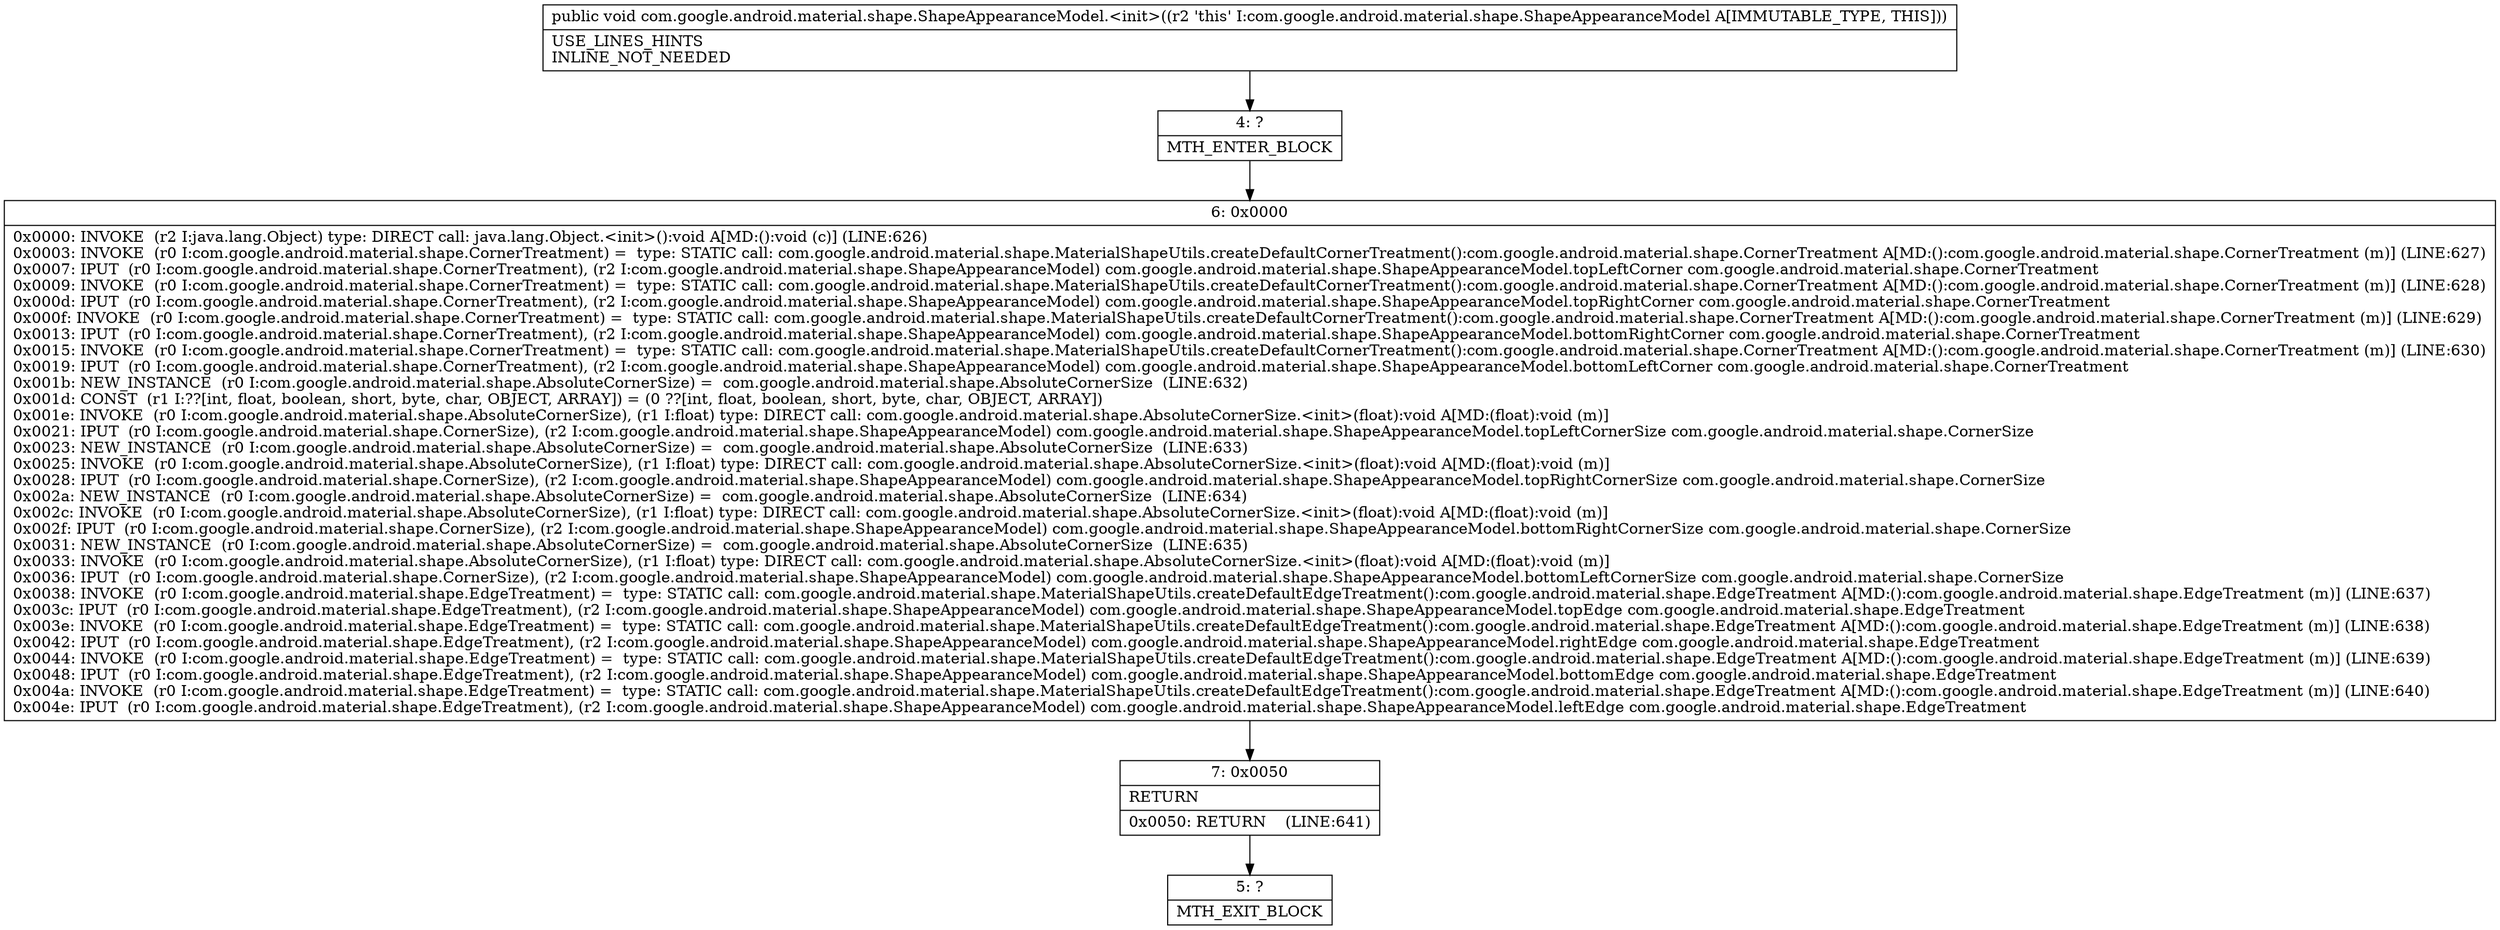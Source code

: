 digraph "CFG forcom.google.android.material.shape.ShapeAppearanceModel.\<init\>()V" {
Node_4 [shape=record,label="{4\:\ ?|MTH_ENTER_BLOCK\l}"];
Node_6 [shape=record,label="{6\:\ 0x0000|0x0000: INVOKE  (r2 I:java.lang.Object) type: DIRECT call: java.lang.Object.\<init\>():void A[MD:():void (c)] (LINE:626)\l0x0003: INVOKE  (r0 I:com.google.android.material.shape.CornerTreatment) =  type: STATIC call: com.google.android.material.shape.MaterialShapeUtils.createDefaultCornerTreatment():com.google.android.material.shape.CornerTreatment A[MD:():com.google.android.material.shape.CornerTreatment (m)] (LINE:627)\l0x0007: IPUT  (r0 I:com.google.android.material.shape.CornerTreatment), (r2 I:com.google.android.material.shape.ShapeAppearanceModel) com.google.android.material.shape.ShapeAppearanceModel.topLeftCorner com.google.android.material.shape.CornerTreatment \l0x0009: INVOKE  (r0 I:com.google.android.material.shape.CornerTreatment) =  type: STATIC call: com.google.android.material.shape.MaterialShapeUtils.createDefaultCornerTreatment():com.google.android.material.shape.CornerTreatment A[MD:():com.google.android.material.shape.CornerTreatment (m)] (LINE:628)\l0x000d: IPUT  (r0 I:com.google.android.material.shape.CornerTreatment), (r2 I:com.google.android.material.shape.ShapeAppearanceModel) com.google.android.material.shape.ShapeAppearanceModel.topRightCorner com.google.android.material.shape.CornerTreatment \l0x000f: INVOKE  (r0 I:com.google.android.material.shape.CornerTreatment) =  type: STATIC call: com.google.android.material.shape.MaterialShapeUtils.createDefaultCornerTreatment():com.google.android.material.shape.CornerTreatment A[MD:():com.google.android.material.shape.CornerTreatment (m)] (LINE:629)\l0x0013: IPUT  (r0 I:com.google.android.material.shape.CornerTreatment), (r2 I:com.google.android.material.shape.ShapeAppearanceModel) com.google.android.material.shape.ShapeAppearanceModel.bottomRightCorner com.google.android.material.shape.CornerTreatment \l0x0015: INVOKE  (r0 I:com.google.android.material.shape.CornerTreatment) =  type: STATIC call: com.google.android.material.shape.MaterialShapeUtils.createDefaultCornerTreatment():com.google.android.material.shape.CornerTreatment A[MD:():com.google.android.material.shape.CornerTreatment (m)] (LINE:630)\l0x0019: IPUT  (r0 I:com.google.android.material.shape.CornerTreatment), (r2 I:com.google.android.material.shape.ShapeAppearanceModel) com.google.android.material.shape.ShapeAppearanceModel.bottomLeftCorner com.google.android.material.shape.CornerTreatment \l0x001b: NEW_INSTANCE  (r0 I:com.google.android.material.shape.AbsoluteCornerSize) =  com.google.android.material.shape.AbsoluteCornerSize  (LINE:632)\l0x001d: CONST  (r1 I:??[int, float, boolean, short, byte, char, OBJECT, ARRAY]) = (0 ??[int, float, boolean, short, byte, char, OBJECT, ARRAY]) \l0x001e: INVOKE  (r0 I:com.google.android.material.shape.AbsoluteCornerSize), (r1 I:float) type: DIRECT call: com.google.android.material.shape.AbsoluteCornerSize.\<init\>(float):void A[MD:(float):void (m)]\l0x0021: IPUT  (r0 I:com.google.android.material.shape.CornerSize), (r2 I:com.google.android.material.shape.ShapeAppearanceModel) com.google.android.material.shape.ShapeAppearanceModel.topLeftCornerSize com.google.android.material.shape.CornerSize \l0x0023: NEW_INSTANCE  (r0 I:com.google.android.material.shape.AbsoluteCornerSize) =  com.google.android.material.shape.AbsoluteCornerSize  (LINE:633)\l0x0025: INVOKE  (r0 I:com.google.android.material.shape.AbsoluteCornerSize), (r1 I:float) type: DIRECT call: com.google.android.material.shape.AbsoluteCornerSize.\<init\>(float):void A[MD:(float):void (m)]\l0x0028: IPUT  (r0 I:com.google.android.material.shape.CornerSize), (r2 I:com.google.android.material.shape.ShapeAppearanceModel) com.google.android.material.shape.ShapeAppearanceModel.topRightCornerSize com.google.android.material.shape.CornerSize \l0x002a: NEW_INSTANCE  (r0 I:com.google.android.material.shape.AbsoluteCornerSize) =  com.google.android.material.shape.AbsoluteCornerSize  (LINE:634)\l0x002c: INVOKE  (r0 I:com.google.android.material.shape.AbsoluteCornerSize), (r1 I:float) type: DIRECT call: com.google.android.material.shape.AbsoluteCornerSize.\<init\>(float):void A[MD:(float):void (m)]\l0x002f: IPUT  (r0 I:com.google.android.material.shape.CornerSize), (r2 I:com.google.android.material.shape.ShapeAppearanceModel) com.google.android.material.shape.ShapeAppearanceModel.bottomRightCornerSize com.google.android.material.shape.CornerSize \l0x0031: NEW_INSTANCE  (r0 I:com.google.android.material.shape.AbsoluteCornerSize) =  com.google.android.material.shape.AbsoluteCornerSize  (LINE:635)\l0x0033: INVOKE  (r0 I:com.google.android.material.shape.AbsoluteCornerSize), (r1 I:float) type: DIRECT call: com.google.android.material.shape.AbsoluteCornerSize.\<init\>(float):void A[MD:(float):void (m)]\l0x0036: IPUT  (r0 I:com.google.android.material.shape.CornerSize), (r2 I:com.google.android.material.shape.ShapeAppearanceModel) com.google.android.material.shape.ShapeAppearanceModel.bottomLeftCornerSize com.google.android.material.shape.CornerSize \l0x0038: INVOKE  (r0 I:com.google.android.material.shape.EdgeTreatment) =  type: STATIC call: com.google.android.material.shape.MaterialShapeUtils.createDefaultEdgeTreatment():com.google.android.material.shape.EdgeTreatment A[MD:():com.google.android.material.shape.EdgeTreatment (m)] (LINE:637)\l0x003c: IPUT  (r0 I:com.google.android.material.shape.EdgeTreatment), (r2 I:com.google.android.material.shape.ShapeAppearanceModel) com.google.android.material.shape.ShapeAppearanceModel.topEdge com.google.android.material.shape.EdgeTreatment \l0x003e: INVOKE  (r0 I:com.google.android.material.shape.EdgeTreatment) =  type: STATIC call: com.google.android.material.shape.MaterialShapeUtils.createDefaultEdgeTreatment():com.google.android.material.shape.EdgeTreatment A[MD:():com.google.android.material.shape.EdgeTreatment (m)] (LINE:638)\l0x0042: IPUT  (r0 I:com.google.android.material.shape.EdgeTreatment), (r2 I:com.google.android.material.shape.ShapeAppearanceModel) com.google.android.material.shape.ShapeAppearanceModel.rightEdge com.google.android.material.shape.EdgeTreatment \l0x0044: INVOKE  (r0 I:com.google.android.material.shape.EdgeTreatment) =  type: STATIC call: com.google.android.material.shape.MaterialShapeUtils.createDefaultEdgeTreatment():com.google.android.material.shape.EdgeTreatment A[MD:():com.google.android.material.shape.EdgeTreatment (m)] (LINE:639)\l0x0048: IPUT  (r0 I:com.google.android.material.shape.EdgeTreatment), (r2 I:com.google.android.material.shape.ShapeAppearanceModel) com.google.android.material.shape.ShapeAppearanceModel.bottomEdge com.google.android.material.shape.EdgeTreatment \l0x004a: INVOKE  (r0 I:com.google.android.material.shape.EdgeTreatment) =  type: STATIC call: com.google.android.material.shape.MaterialShapeUtils.createDefaultEdgeTreatment():com.google.android.material.shape.EdgeTreatment A[MD:():com.google.android.material.shape.EdgeTreatment (m)] (LINE:640)\l0x004e: IPUT  (r0 I:com.google.android.material.shape.EdgeTreatment), (r2 I:com.google.android.material.shape.ShapeAppearanceModel) com.google.android.material.shape.ShapeAppearanceModel.leftEdge com.google.android.material.shape.EdgeTreatment \l}"];
Node_7 [shape=record,label="{7\:\ 0x0050|RETURN\l|0x0050: RETURN    (LINE:641)\l}"];
Node_5 [shape=record,label="{5\:\ ?|MTH_EXIT_BLOCK\l}"];
MethodNode[shape=record,label="{public void com.google.android.material.shape.ShapeAppearanceModel.\<init\>((r2 'this' I:com.google.android.material.shape.ShapeAppearanceModel A[IMMUTABLE_TYPE, THIS]))  | USE_LINES_HINTS\lINLINE_NOT_NEEDED\l}"];
MethodNode -> Node_4;Node_4 -> Node_6;
Node_6 -> Node_7;
Node_7 -> Node_5;
}

